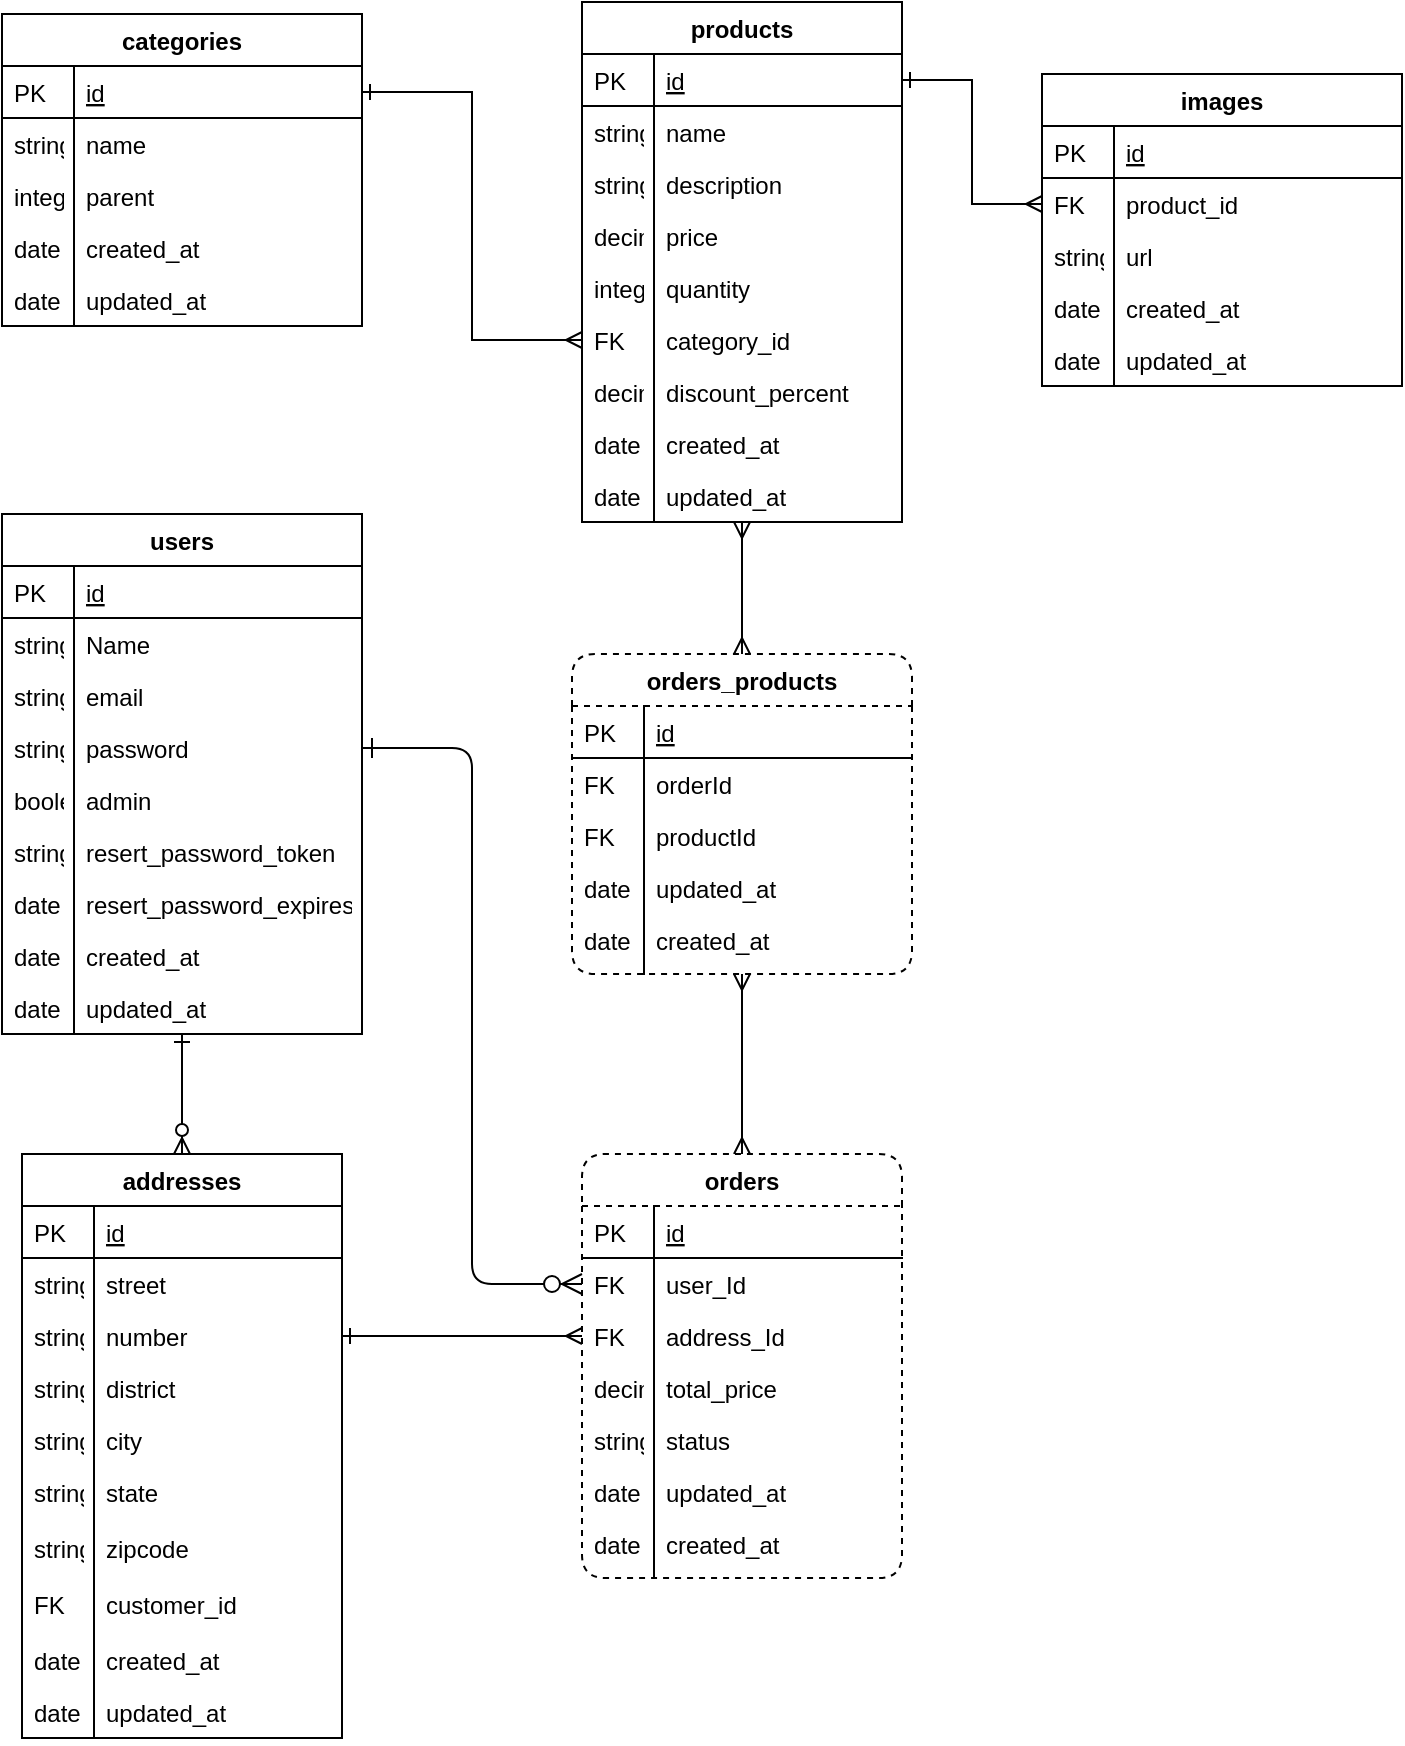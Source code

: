 <mxfile version="13.0.9" type="device"><diagram id="C5RBs43oDa-KdzZeNtuy" name="Page-1"><mxGraphModel dx="1350" dy="774" grid="1" gridSize="10" guides="1" tooltips="1" connect="1" arrows="1" fold="1" page="1" pageScale="1" pageWidth="827" pageHeight="1169" math="0" shadow="0"><root><mxCell id="WIyWlLk6GJQsqaUBKTNV-0"/><mxCell id="WIyWlLk6GJQsqaUBKTNV-1" parent="WIyWlLk6GJQsqaUBKTNV-0"/><mxCell id="TfKeMrG2QpZkxlR4IJaf-5" value="" style="edgeStyle=orthogonalEdgeStyle;rounded=0;orthogonalLoop=1;jettySize=auto;html=1;startArrow=ERone;startFill=0;endArrow=ERzeroToMany;endFill=1;" parent="WIyWlLk6GJQsqaUBKTNV-1" source="zkfFHV4jXpPFQw0GAbJ--51" target="TfKeMrG2QpZkxlR4IJaf-0" edge="1"><mxGeometry relative="1" as="geometry"/></mxCell><mxCell id="zkfFHV4jXpPFQw0GAbJ--63" value="" style="edgeStyle=orthogonalEdgeStyle;endArrow=ERzeroToMany;startArrow=ERone;shadow=0;strokeWidth=1;endSize=8;startSize=8;entryX=0;entryY=0.5;entryDx=0;entryDy=0;exitX=1;exitY=0.5;exitDx=0;exitDy=0;startFill=0;" parent="WIyWlLk6GJQsqaUBKTNV-1" source="TfKeMrG2QpZkxlR4IJaf-20" target="zkfFHV4jXpPFQw0GAbJ--59" edge="1"><mxGeometry width="100" height="100" relative="1" as="geometry"><mxPoint x="310" y="390" as="sourcePoint"/><mxPoint x="410" y="290" as="targetPoint"/></mxGeometry></mxCell><mxCell id="zkfFHV4jXpPFQw0GAbJ--51" value="users" style="swimlane;fontStyle=1;childLayout=stackLayout;horizontal=1;startSize=26;horizontalStack=0;resizeParent=1;resizeLast=0;collapsible=1;marginBottom=0;rounded=0;shadow=0;strokeWidth=1;" parent="WIyWlLk6GJQsqaUBKTNV-1" vertex="1"><mxGeometry x="60" y="310" width="180" height="260" as="geometry"><mxRectangle x="130" y="120" width="160" height="26" as="alternateBounds"/></mxGeometry></mxCell><mxCell id="zkfFHV4jXpPFQw0GAbJ--52" value="id" style="shape=partialRectangle;top=0;left=0;right=0;bottom=1;align=left;verticalAlign=top;fillColor=none;spacingLeft=40;spacingRight=4;overflow=hidden;rotatable=0;points=[[0,0.5],[1,0.5]];portConstraint=eastwest;dropTarget=0;rounded=0;shadow=0;strokeWidth=1;fontStyle=4" parent="zkfFHV4jXpPFQw0GAbJ--51" vertex="1"><mxGeometry y="26" width="180" height="26" as="geometry"/></mxCell><mxCell id="zkfFHV4jXpPFQw0GAbJ--53" value="PK" style="shape=partialRectangle;top=0;left=0;bottom=0;fillColor=none;align=left;verticalAlign=top;spacingLeft=4;spacingRight=4;overflow=hidden;rotatable=0;points=[];portConstraint=eastwest;part=1;" parent="zkfFHV4jXpPFQw0GAbJ--52" vertex="1" connectable="0"><mxGeometry width="36" height="26" as="geometry"/></mxCell><mxCell id="zkfFHV4jXpPFQw0GAbJ--54" value="Name" style="shape=partialRectangle;top=0;left=0;right=0;bottom=0;align=left;verticalAlign=top;fillColor=none;spacingLeft=40;spacingRight=4;overflow=hidden;rotatable=0;points=[[0,0.5],[1,0.5]];portConstraint=eastwest;dropTarget=0;rounded=0;shadow=0;strokeWidth=1;" parent="zkfFHV4jXpPFQw0GAbJ--51" vertex="1"><mxGeometry y="52" width="180" height="26" as="geometry"/></mxCell><mxCell id="zkfFHV4jXpPFQw0GAbJ--55" value="string" style="shape=partialRectangle;top=0;left=0;bottom=0;fillColor=none;align=left;verticalAlign=top;spacingLeft=4;spacingRight=4;overflow=hidden;rotatable=0;points=[];portConstraint=eastwest;part=1;" parent="zkfFHV4jXpPFQw0GAbJ--54" vertex="1" connectable="0"><mxGeometry width="36" height="26" as="geometry"/></mxCell><mxCell id="TfKeMrG2QpZkxlR4IJaf-18" value="email" style="shape=partialRectangle;top=0;left=0;right=0;bottom=0;align=left;verticalAlign=top;fillColor=none;spacingLeft=40;spacingRight=4;overflow=hidden;rotatable=0;points=[[0,0.5],[1,0.5]];portConstraint=eastwest;dropTarget=0;rounded=0;shadow=0;strokeWidth=1;" parent="zkfFHV4jXpPFQw0GAbJ--51" vertex="1"><mxGeometry y="78" width="180" height="26" as="geometry"/></mxCell><mxCell id="TfKeMrG2QpZkxlR4IJaf-19" value="string" style="shape=partialRectangle;top=0;left=0;bottom=0;fillColor=none;align=left;verticalAlign=top;spacingLeft=4;spacingRight=4;overflow=hidden;rotatable=0;points=[];portConstraint=eastwest;part=1;" parent="TfKeMrG2QpZkxlR4IJaf-18" vertex="1" connectable="0"><mxGeometry width="36" height="26" as="geometry"/></mxCell><mxCell id="TfKeMrG2QpZkxlR4IJaf-20" value="password" style="shape=partialRectangle;top=0;left=0;right=0;bottom=0;align=left;verticalAlign=top;fillColor=none;spacingLeft=40;spacingRight=4;overflow=hidden;rotatable=0;points=[[0,0.5],[1,0.5]];portConstraint=eastwest;dropTarget=0;rounded=0;shadow=0;strokeWidth=1;" parent="zkfFHV4jXpPFQw0GAbJ--51" vertex="1"><mxGeometry y="104" width="180" height="26" as="geometry"/></mxCell><mxCell id="TfKeMrG2QpZkxlR4IJaf-21" value="string" style="shape=partialRectangle;top=0;left=0;bottom=0;fillColor=none;align=left;verticalAlign=top;spacingLeft=4;spacingRight=4;overflow=hidden;rotatable=0;points=[];portConstraint=eastwest;part=1;" parent="TfKeMrG2QpZkxlR4IJaf-20" vertex="1" connectable="0"><mxGeometry width="36" height="26" as="geometry"/></mxCell><mxCell id="wisORQJm47s7Ja-QiWW5-0" value="admin" style="shape=partialRectangle;top=0;left=0;right=0;bottom=0;align=left;verticalAlign=top;fillColor=none;spacingLeft=40;spacingRight=4;overflow=hidden;rotatable=0;points=[[0,0.5],[1,0.5]];portConstraint=eastwest;dropTarget=0;rounded=0;shadow=0;strokeWidth=1;" parent="zkfFHV4jXpPFQw0GAbJ--51" vertex="1"><mxGeometry y="130" width="180" height="26" as="geometry"/></mxCell><mxCell id="wisORQJm47s7Ja-QiWW5-1" value="boolean" style="shape=partialRectangle;top=0;left=0;bottom=0;fillColor=none;align=left;verticalAlign=top;spacingLeft=4;spacingRight=4;overflow=hidden;rotatable=0;points=[];portConstraint=eastwest;part=1;" parent="wisORQJm47s7Ja-QiWW5-0" vertex="1" connectable="0"><mxGeometry width="36" height="26" as="geometry"/></mxCell><mxCell id="TfKeMrG2QpZkxlR4IJaf-112" value="resert_password_token" style="shape=partialRectangle;top=0;left=0;right=0;bottom=0;align=left;verticalAlign=top;fillColor=none;spacingLeft=40;spacingRight=4;overflow=hidden;rotatable=0;points=[[0,0.5],[1,0.5]];portConstraint=eastwest;dropTarget=0;rounded=0;shadow=0;strokeWidth=1;" parent="zkfFHV4jXpPFQw0GAbJ--51" vertex="1"><mxGeometry y="156" width="180" height="26" as="geometry"/></mxCell><mxCell id="TfKeMrG2QpZkxlR4IJaf-113" value="string" style="shape=partialRectangle;top=0;left=0;bottom=0;fillColor=none;align=left;verticalAlign=top;spacingLeft=4;spacingRight=4;overflow=hidden;rotatable=0;points=[];portConstraint=eastwest;part=1;" parent="TfKeMrG2QpZkxlR4IJaf-112" vertex="1" connectable="0"><mxGeometry width="36" height="26" as="geometry"/></mxCell><mxCell id="TfKeMrG2QpZkxlR4IJaf-117" value="resert_password_expires" style="shape=partialRectangle;top=0;left=0;right=0;bottom=0;align=left;verticalAlign=top;fillColor=none;spacingLeft=40;spacingRight=4;overflow=hidden;rotatable=0;points=[[0,0.5],[1,0.5]];portConstraint=eastwest;dropTarget=0;rounded=0;shadow=0;strokeWidth=1;" parent="zkfFHV4jXpPFQw0GAbJ--51" vertex="1"><mxGeometry y="182" width="180" height="26" as="geometry"/></mxCell><mxCell id="TfKeMrG2QpZkxlR4IJaf-118" value="date" style="shape=partialRectangle;top=0;left=0;bottom=0;fillColor=none;align=left;verticalAlign=top;spacingLeft=4;spacingRight=4;overflow=hidden;rotatable=0;points=[];portConstraint=eastwest;part=1;" parent="TfKeMrG2QpZkxlR4IJaf-117" vertex="1" connectable="0"><mxGeometry width="36" height="26" as="geometry"/></mxCell><mxCell id="TfKeMrG2QpZkxlR4IJaf-36" value="created_at" style="shape=partialRectangle;top=0;left=0;right=0;bottom=0;align=left;verticalAlign=top;fillColor=none;spacingLeft=40;spacingRight=4;overflow=hidden;rotatable=0;points=[[0,0.5],[1,0.5]];portConstraint=eastwest;dropTarget=0;rounded=0;shadow=0;strokeWidth=1;" parent="zkfFHV4jXpPFQw0GAbJ--51" vertex="1"><mxGeometry y="208" width="180" height="26" as="geometry"/></mxCell><mxCell id="TfKeMrG2QpZkxlR4IJaf-37" value="date" style="shape=partialRectangle;top=0;left=0;bottom=0;fillColor=none;align=left;verticalAlign=top;spacingLeft=4;spacingRight=4;overflow=hidden;rotatable=0;points=[];portConstraint=eastwest;part=1;" parent="TfKeMrG2QpZkxlR4IJaf-36" vertex="1" connectable="0"><mxGeometry width="36" height="26" as="geometry"/></mxCell><mxCell id="TfKeMrG2QpZkxlR4IJaf-38" value="updated_at" style="shape=partialRectangle;top=0;left=0;right=0;bottom=0;align=left;verticalAlign=top;fillColor=none;spacingLeft=40;spacingRight=4;overflow=hidden;rotatable=0;points=[[0,0.5],[1,0.5]];portConstraint=eastwest;dropTarget=0;rounded=0;shadow=0;strokeWidth=1;" parent="zkfFHV4jXpPFQw0GAbJ--51" vertex="1"><mxGeometry y="234" width="180" height="26" as="geometry"/></mxCell><mxCell id="TfKeMrG2QpZkxlR4IJaf-39" value="date" style="shape=partialRectangle;top=0;left=0;bottom=0;fillColor=none;align=left;verticalAlign=top;spacingLeft=4;spacingRight=4;overflow=hidden;rotatable=0;points=[];portConstraint=eastwest;part=1;" parent="TfKeMrG2QpZkxlR4IJaf-38" vertex="1" connectable="0"><mxGeometry width="36" height="26" as="geometry"/></mxCell><mxCell id="TfKeMrG2QpZkxlR4IJaf-134" style="edgeStyle=orthogonalEdgeStyle;rounded=0;orthogonalLoop=1;jettySize=auto;html=1;entryX=0.5;entryY=0;entryDx=0;entryDy=0;startArrow=ERmany;startFill=0;endArrow=ERmany;endFill=0;" parent="WIyWlLk6GJQsqaUBKTNV-1" source="TfKeMrG2QpZkxlR4IJaf-26" target="TfKeMrG2QpZkxlR4IJaf-121" edge="1"><mxGeometry relative="1" as="geometry"/></mxCell><mxCell id="TfKeMrG2QpZkxlR4IJaf-132" style="edgeStyle=orthogonalEdgeStyle;rounded=0;orthogonalLoop=1;jettySize=auto;html=1;entryX=0.5;entryY=0;entryDx=0;entryDy=0;startArrow=ERmany;startFill=0;endArrow=ERmany;endFill=0;" parent="WIyWlLk6GJQsqaUBKTNV-1" source="TfKeMrG2QpZkxlR4IJaf-121" target="zkfFHV4jXpPFQw0GAbJ--56" edge="1"><mxGeometry relative="1" as="geometry"/></mxCell><mxCell id="TfKeMrG2QpZkxlR4IJaf-0" value="addresses" style="swimlane;fontStyle=1;childLayout=stackLayout;horizontal=1;startSize=26;horizontalStack=0;resizeParent=1;resizeLast=0;collapsible=1;marginBottom=0;rounded=0;shadow=0;strokeWidth=1;" parent="WIyWlLk6GJQsqaUBKTNV-1" vertex="1"><mxGeometry x="70" y="630" width="160" height="292" as="geometry"><mxRectangle x="20" y="80" width="160" height="26" as="alternateBounds"/></mxGeometry></mxCell><mxCell id="TfKeMrG2QpZkxlR4IJaf-1" value="id" style="shape=partialRectangle;top=0;left=0;right=0;bottom=1;align=left;verticalAlign=top;fillColor=none;spacingLeft=40;spacingRight=4;overflow=hidden;rotatable=0;points=[[0,0.5],[1,0.5]];portConstraint=eastwest;dropTarget=0;rounded=0;shadow=0;strokeWidth=1;fontStyle=4" parent="TfKeMrG2QpZkxlR4IJaf-0" vertex="1"><mxGeometry y="26" width="160" height="26" as="geometry"/></mxCell><mxCell id="TfKeMrG2QpZkxlR4IJaf-2" value="PK" style="shape=partialRectangle;top=0;left=0;bottom=0;fillColor=none;align=left;verticalAlign=top;spacingLeft=4;spacingRight=4;overflow=hidden;rotatable=0;points=[];portConstraint=eastwest;part=1;" parent="TfKeMrG2QpZkxlR4IJaf-1" vertex="1" connectable="0"><mxGeometry width="36" height="26" as="geometry"/></mxCell><mxCell id="TfKeMrG2QpZkxlR4IJaf-3" value="street" style="shape=partialRectangle;top=0;left=0;right=0;bottom=0;align=left;verticalAlign=top;fillColor=none;spacingLeft=40;spacingRight=4;overflow=hidden;rotatable=0;points=[[0,0.5],[1,0.5]];portConstraint=eastwest;dropTarget=0;rounded=0;shadow=0;strokeWidth=1;" parent="TfKeMrG2QpZkxlR4IJaf-0" vertex="1"><mxGeometry y="52" width="160" height="26" as="geometry"/></mxCell><mxCell id="TfKeMrG2QpZkxlR4IJaf-4" value="string" style="shape=partialRectangle;top=0;left=0;bottom=0;fillColor=none;align=left;verticalAlign=top;spacingLeft=4;spacingRight=4;overflow=hidden;rotatable=0;points=[];portConstraint=eastwest;part=1;" parent="TfKeMrG2QpZkxlR4IJaf-3" vertex="1" connectable="0"><mxGeometry width="36" height="26" as="geometry"/></mxCell><mxCell id="TfKeMrG2QpZkxlR4IJaf-14" value="number" style="shape=partialRectangle;top=0;left=0;right=0;bottom=0;align=left;verticalAlign=top;fillColor=none;spacingLeft=40;spacingRight=4;overflow=hidden;rotatable=0;points=[[0,0.5],[1,0.5]];portConstraint=eastwest;dropTarget=0;rounded=0;shadow=0;strokeWidth=2;strokeColor=#000000;" parent="TfKeMrG2QpZkxlR4IJaf-0" vertex="1"><mxGeometry y="78" width="160" height="26" as="geometry"/></mxCell><mxCell id="TfKeMrG2QpZkxlR4IJaf-15" value="string" style="shape=partialRectangle;top=0;left=0;bottom=0;fillColor=none;align=left;verticalAlign=top;spacingLeft=4;spacingRight=4;overflow=hidden;rotatable=0;points=[];portConstraint=eastwest;part=1;" parent="TfKeMrG2QpZkxlR4IJaf-14" vertex="1" connectable="0"><mxGeometry width="36" height="26" as="geometry"/></mxCell><mxCell id="TfKeMrG2QpZkxlR4IJaf-6" value="district&#10;" style="shape=partialRectangle;top=0;left=0;right=0;bottom=0;align=left;verticalAlign=top;fillColor=none;spacingLeft=40;spacingRight=4;overflow=hidden;rotatable=0;points=[[0,0.5],[1,0.5]];portConstraint=eastwest;dropTarget=0;rounded=0;shadow=0;strokeWidth=2;strokeColor=#000000;" parent="TfKeMrG2QpZkxlR4IJaf-0" vertex="1"><mxGeometry y="104" width="160" height="26" as="geometry"/></mxCell><mxCell id="TfKeMrG2QpZkxlR4IJaf-7" value="string" style="shape=partialRectangle;top=0;left=0;bottom=0;fillColor=none;align=left;verticalAlign=top;spacingLeft=4;spacingRight=4;overflow=hidden;rotatable=0;points=[];portConstraint=eastwest;part=1;" parent="TfKeMrG2QpZkxlR4IJaf-6" vertex="1" connectable="0"><mxGeometry width="36" height="26" as="geometry"/></mxCell><mxCell id="TfKeMrG2QpZkxlR4IJaf-8" value="city" style="shape=partialRectangle;top=0;left=0;right=0;bottom=0;align=left;verticalAlign=top;fillColor=none;spacingLeft=40;spacingRight=4;overflow=hidden;rotatable=0;points=[[0,0.5],[1,0.5]];portConstraint=eastwest;dropTarget=0;rounded=0;shadow=0;strokeWidth=2;strokeColor=#000000;" parent="TfKeMrG2QpZkxlR4IJaf-0" vertex="1"><mxGeometry y="130" width="160" height="26" as="geometry"/></mxCell><mxCell id="TfKeMrG2QpZkxlR4IJaf-9" value="string" style="shape=partialRectangle;top=0;left=0;bottom=0;fillColor=none;align=left;verticalAlign=top;spacingLeft=4;spacingRight=4;overflow=hidden;rotatable=0;points=[];portConstraint=eastwest;part=1;" parent="TfKeMrG2QpZkxlR4IJaf-8" vertex="1" connectable="0"><mxGeometry width="36" height="26" as="geometry"/></mxCell><mxCell id="TfKeMrG2QpZkxlR4IJaf-12" value="state" style="shape=partialRectangle;top=0;left=0;right=0;bottom=0;align=left;verticalAlign=top;fillColor=none;spacingLeft=40;spacingRight=4;overflow=hidden;rotatable=0;points=[[0,0.5],[1,0.5]];portConstraint=eastwest;dropTarget=0;rounded=0;shadow=0;strokeWidth=2;strokeColor=#000000;" parent="TfKeMrG2QpZkxlR4IJaf-0" vertex="1"><mxGeometry y="156" width="160" height="28" as="geometry"/></mxCell><mxCell id="TfKeMrG2QpZkxlR4IJaf-13" value="string" style="shape=partialRectangle;top=0;left=0;bottom=0;fillColor=none;align=left;verticalAlign=top;spacingLeft=4;spacingRight=4;overflow=hidden;rotatable=0;points=[];portConstraint=eastwest;part=1;" parent="TfKeMrG2QpZkxlR4IJaf-12" vertex="1" connectable="0"><mxGeometry width="36" height="28" as="geometry"/></mxCell><mxCell id="TfKeMrG2QpZkxlR4IJaf-16" value="zipcode" style="shape=partialRectangle;top=0;left=0;right=0;bottom=0;align=left;verticalAlign=top;fillColor=none;spacingLeft=40;spacingRight=4;overflow=hidden;rotatable=0;points=[[0,0.5],[1,0.5]];portConstraint=eastwest;dropTarget=0;rounded=0;shadow=0;strokeWidth=2;strokeColor=#000000;" parent="TfKeMrG2QpZkxlR4IJaf-0" vertex="1"><mxGeometry y="184" width="160" height="28" as="geometry"/></mxCell><mxCell id="TfKeMrG2QpZkxlR4IJaf-17" value="string" style="shape=partialRectangle;top=0;left=0;bottom=0;fillColor=none;align=left;verticalAlign=top;spacingLeft=4;spacingRight=4;overflow=hidden;rotatable=0;points=[];portConstraint=eastwest;part=1;" parent="TfKeMrG2QpZkxlR4IJaf-16" vertex="1" connectable="0"><mxGeometry width="36" height="28" as="geometry"/></mxCell><mxCell id="TfKeMrG2QpZkxlR4IJaf-34" value="customer_id" style="shape=partialRectangle;top=0;left=0;right=0;bottom=0;align=left;verticalAlign=top;fillColor=none;spacingLeft=40;spacingRight=4;overflow=hidden;rotatable=0;points=[[0,0.5],[1,0.5]];portConstraint=eastwest;dropTarget=0;rounded=0;shadow=0;strokeWidth=2;strokeColor=#000000;" parent="TfKeMrG2QpZkxlR4IJaf-0" vertex="1"><mxGeometry y="212" width="160" height="28" as="geometry"/></mxCell><mxCell id="TfKeMrG2QpZkxlR4IJaf-35" value="FK" style="shape=partialRectangle;top=0;left=0;bottom=0;fillColor=none;align=left;verticalAlign=top;spacingLeft=4;spacingRight=4;overflow=hidden;rotatable=0;points=[];portConstraint=eastwest;part=1;" parent="TfKeMrG2QpZkxlR4IJaf-34" vertex="1" connectable="0"><mxGeometry width="36" height="28" as="geometry"/></mxCell><mxCell id="TfKeMrG2QpZkxlR4IJaf-40" value="created_at" style="shape=partialRectangle;top=0;left=0;right=0;bottom=0;align=left;verticalAlign=top;fillColor=none;spacingLeft=40;spacingRight=4;overflow=hidden;rotatable=0;points=[[0,0.5],[1,0.5]];portConstraint=eastwest;dropTarget=0;rounded=0;shadow=0;strokeWidth=1;" parent="TfKeMrG2QpZkxlR4IJaf-0" vertex="1"><mxGeometry y="240" width="160" height="26" as="geometry"/></mxCell><mxCell id="TfKeMrG2QpZkxlR4IJaf-41" value="date" style="shape=partialRectangle;top=0;left=0;bottom=0;fillColor=none;align=left;verticalAlign=top;spacingLeft=4;spacingRight=4;overflow=hidden;rotatable=0;points=[];portConstraint=eastwest;part=1;" parent="TfKeMrG2QpZkxlR4IJaf-40" vertex="1" connectable="0"><mxGeometry width="36" height="26" as="geometry"/></mxCell><mxCell id="TfKeMrG2QpZkxlR4IJaf-42" value="updated_at" style="shape=partialRectangle;top=0;left=0;right=0;bottom=0;align=left;verticalAlign=top;fillColor=none;spacingLeft=40;spacingRight=4;overflow=hidden;rotatable=0;points=[[0,0.5],[1,0.5]];portConstraint=eastwest;dropTarget=0;rounded=0;shadow=0;strokeWidth=1;" parent="TfKeMrG2QpZkxlR4IJaf-0" vertex="1"><mxGeometry y="266" width="160" height="26" as="geometry"/></mxCell><mxCell id="TfKeMrG2QpZkxlR4IJaf-43" value="date" style="shape=partialRectangle;top=0;left=0;bottom=0;fillColor=none;align=left;verticalAlign=top;spacingLeft=4;spacingRight=4;overflow=hidden;rotatable=0;points=[];portConstraint=eastwest;part=1;" parent="TfKeMrG2QpZkxlR4IJaf-42" vertex="1" connectable="0"><mxGeometry width="36" height="26" as="geometry"/></mxCell><mxCell id="TfKeMrG2QpZkxlR4IJaf-121" value="orders_products" style="swimlane;fontStyle=1;childLayout=stackLayout;horizontal=1;startSize=26;horizontalStack=0;resizeParent=1;resizeLast=0;collapsible=1;marginBottom=0;rounded=1;shadow=0;strokeWidth=1;swimlaneFillColor=none;gradientColor=none;swimlaneLine=1;strokeColor=#000000;dashed=1;" parent="WIyWlLk6GJQsqaUBKTNV-1" vertex="1"><mxGeometry x="345" y="380" width="170" height="160" as="geometry"><mxRectangle x="260" y="80" width="160" height="26" as="alternateBounds"/></mxGeometry></mxCell><mxCell id="TfKeMrG2QpZkxlR4IJaf-122" value="id" style="shape=partialRectangle;top=0;left=0;right=0;bottom=1;align=left;verticalAlign=top;fillColor=none;spacingLeft=40;spacingRight=4;overflow=hidden;rotatable=0;points=[[0,0.5],[1,0.5]];portConstraint=eastwest;dropTarget=0;rounded=0;shadow=0;strokeWidth=1;fontStyle=4" parent="TfKeMrG2QpZkxlR4IJaf-121" vertex="1"><mxGeometry y="26" width="170" height="26" as="geometry"/></mxCell><mxCell id="TfKeMrG2QpZkxlR4IJaf-123" value="PK" style="shape=partialRectangle;top=0;left=0;bottom=0;fillColor=none;align=left;verticalAlign=top;spacingLeft=4;spacingRight=4;overflow=hidden;rotatable=0;points=[];portConstraint=eastwest;part=1;" parent="TfKeMrG2QpZkxlR4IJaf-122" vertex="1" connectable="0"><mxGeometry width="36" height="26" as="geometry"/></mxCell><mxCell id="TfKeMrG2QpZkxlR4IJaf-124" value="orderId" style="shape=partialRectangle;top=0;left=0;right=0;bottom=0;align=left;verticalAlign=top;fillColor=none;spacingLeft=40;spacingRight=4;overflow=hidden;rotatable=0;points=[[0,0.5],[1,0.5]];portConstraint=eastwest;dropTarget=0;rounded=0;shadow=0;strokeWidth=1;" parent="TfKeMrG2QpZkxlR4IJaf-121" vertex="1"><mxGeometry y="52" width="170" height="26" as="geometry"/></mxCell><mxCell id="TfKeMrG2QpZkxlR4IJaf-125" value="FK" style="shape=partialRectangle;top=0;left=0;bottom=0;fillColor=none;align=left;verticalAlign=top;spacingLeft=4;spacingRight=4;overflow=hidden;rotatable=0;points=[];portConstraint=eastwest;part=1;" parent="TfKeMrG2QpZkxlR4IJaf-124" vertex="1" connectable="0"><mxGeometry width="36" height="26" as="geometry"/></mxCell><mxCell id="TfKeMrG2QpZkxlR4IJaf-126" value="productId" style="shape=partialRectangle;top=0;left=0;right=0;bottom=0;align=left;verticalAlign=top;fillColor=none;spacingLeft=40;spacingRight=4;overflow=hidden;rotatable=0;points=[[0,0.5],[1,0.5]];portConstraint=eastwest;dropTarget=0;rounded=0;shadow=0;strokeWidth=1;" parent="TfKeMrG2QpZkxlR4IJaf-121" vertex="1"><mxGeometry y="78" width="170" height="26" as="geometry"/></mxCell><mxCell id="TfKeMrG2QpZkxlR4IJaf-127" value="FK" style="shape=partialRectangle;top=0;left=0;bottom=0;fillColor=none;align=left;verticalAlign=top;spacingLeft=4;spacingRight=4;overflow=hidden;rotatable=0;points=[];portConstraint=eastwest;part=1;" parent="TfKeMrG2QpZkxlR4IJaf-126" vertex="1" connectable="0"><mxGeometry width="36" height="26" as="geometry"/></mxCell><mxCell id="TfKeMrG2QpZkxlR4IJaf-128" value="updated_at" style="shape=partialRectangle;top=0;left=0;right=0;bottom=0;align=left;verticalAlign=top;fillColor=none;spacingLeft=40;spacingRight=4;overflow=hidden;rotatable=0;points=[[0,0.5],[1,0.5]];portConstraint=eastwest;dropTarget=0;rounded=0;shadow=0;strokeWidth=1;" parent="TfKeMrG2QpZkxlR4IJaf-121" vertex="1"><mxGeometry y="104" width="170" height="26" as="geometry"/></mxCell><mxCell id="TfKeMrG2QpZkxlR4IJaf-129" value="date" style="shape=partialRectangle;top=0;left=0;bottom=0;fillColor=none;align=left;verticalAlign=top;spacingLeft=4;spacingRight=4;overflow=hidden;rotatable=0;points=[];portConstraint=eastwest;part=1;" parent="TfKeMrG2QpZkxlR4IJaf-128" vertex="1" connectable="0"><mxGeometry width="36" height="26" as="geometry"/></mxCell><mxCell id="TfKeMrG2QpZkxlR4IJaf-130" value="created_at" style="shape=partialRectangle;top=0;left=0;right=0;bottom=0;align=left;verticalAlign=top;fillColor=none;spacingLeft=40;spacingRight=4;overflow=hidden;rotatable=0;points=[[0,0.5],[1,0.5]];portConstraint=eastwest;dropTarget=0;rounded=0;shadow=0;strokeWidth=1;" parent="TfKeMrG2QpZkxlR4IJaf-121" vertex="1"><mxGeometry y="130" width="170" height="30" as="geometry"/></mxCell><mxCell id="TfKeMrG2QpZkxlR4IJaf-131" value="date" style="shape=partialRectangle;top=0;left=0;bottom=0;fillColor=none;align=left;verticalAlign=top;spacingLeft=4;spacingRight=4;overflow=hidden;rotatable=0;points=[];portConstraint=eastwest;part=1;" parent="TfKeMrG2QpZkxlR4IJaf-130" vertex="1" connectable="0"><mxGeometry width="36" height="30" as="geometry"/></mxCell><mxCell id="TfKeMrG2QpZkxlR4IJaf-26" value="products" style="swimlane;fontStyle=1;childLayout=stackLayout;horizontal=1;startSize=26;horizontalStack=0;resizeParent=1;resizeLast=0;collapsible=1;marginBottom=0;rounded=0;shadow=0;strokeWidth=1;glass=0;swimlaneLine=1;comic=0;gradientColor=none;swimlaneFillColor=none;" parent="WIyWlLk6GJQsqaUBKTNV-1" vertex="1"><mxGeometry x="350" y="54" width="160" height="260" as="geometry"><mxRectangle x="260" y="80" width="160" height="26" as="alternateBounds"/></mxGeometry></mxCell><mxCell id="TfKeMrG2QpZkxlR4IJaf-27" value="id" style="shape=partialRectangle;top=0;left=0;right=0;bottom=1;align=left;verticalAlign=top;fillColor=none;spacingLeft=40;spacingRight=4;overflow=hidden;rotatable=0;points=[[0,0.5],[1,0.5]];portConstraint=eastwest;dropTarget=0;rounded=0;shadow=0;strokeWidth=1;fontStyle=4" parent="TfKeMrG2QpZkxlR4IJaf-26" vertex="1"><mxGeometry y="26" width="160" height="26" as="geometry"/></mxCell><mxCell id="TfKeMrG2QpZkxlR4IJaf-28" value="PK" style="shape=partialRectangle;top=0;left=0;bottom=0;fillColor=none;align=left;verticalAlign=top;spacingLeft=4;spacingRight=4;overflow=hidden;rotatable=0;points=[];portConstraint=eastwest;part=1;" parent="TfKeMrG2QpZkxlR4IJaf-27" vertex="1" connectable="0"><mxGeometry width="36" height="26" as="geometry"/></mxCell><mxCell id="TfKeMrG2QpZkxlR4IJaf-102" value="name" style="shape=partialRectangle;top=0;left=0;right=0;bottom=0;align=left;verticalAlign=top;fillColor=none;spacingLeft=40;spacingRight=4;overflow=hidden;rotatable=0;points=[[0,0.5],[1,0.5]];portConstraint=eastwest;dropTarget=0;rounded=0;shadow=0;strokeWidth=1;" parent="TfKeMrG2QpZkxlR4IJaf-26" vertex="1"><mxGeometry y="52" width="160" height="26" as="geometry"/></mxCell><mxCell id="TfKeMrG2QpZkxlR4IJaf-103" value="string" style="shape=partialRectangle;top=0;left=0;bottom=0;fillColor=none;align=left;verticalAlign=top;spacingLeft=4;spacingRight=4;overflow=hidden;rotatable=0;points=[];portConstraint=eastwest;part=1;" parent="TfKeMrG2QpZkxlR4IJaf-102" vertex="1" connectable="0"><mxGeometry width="36" height="26" as="geometry"/></mxCell><mxCell id="TfKeMrG2QpZkxlR4IJaf-104" value="description" style="shape=partialRectangle;top=0;left=0;right=0;bottom=0;align=left;verticalAlign=top;fillColor=none;spacingLeft=40;spacingRight=4;overflow=hidden;rotatable=0;points=[[0,0.5],[1,0.5]];portConstraint=eastwest;dropTarget=0;rounded=0;shadow=0;strokeWidth=1;" parent="TfKeMrG2QpZkxlR4IJaf-26" vertex="1"><mxGeometry y="78" width="160" height="26" as="geometry"/></mxCell><mxCell id="TfKeMrG2QpZkxlR4IJaf-105" value="string" style="shape=partialRectangle;top=0;left=0;bottom=0;fillColor=none;align=left;verticalAlign=top;spacingLeft=4;spacingRight=4;overflow=hidden;rotatable=0;points=[];portConstraint=eastwest;part=1;" parent="TfKeMrG2QpZkxlR4IJaf-104" vertex="1" connectable="0"><mxGeometry width="36" height="26" as="geometry"/></mxCell><mxCell id="TfKeMrG2QpZkxlR4IJaf-135" value="price" style="shape=partialRectangle;top=0;left=0;right=0;bottom=0;align=left;verticalAlign=top;fillColor=none;spacingLeft=40;spacingRight=4;overflow=hidden;rotatable=0;points=[[0,0.5],[1,0.5]];portConstraint=eastwest;dropTarget=0;rounded=0;shadow=0;strokeWidth=1;" parent="TfKeMrG2QpZkxlR4IJaf-26" vertex="1"><mxGeometry y="104" width="160" height="26" as="geometry"/></mxCell><mxCell id="TfKeMrG2QpZkxlR4IJaf-136" value="decimal" style="shape=partialRectangle;top=0;left=0;bottom=0;fillColor=none;align=left;verticalAlign=top;spacingLeft=4;spacingRight=4;overflow=hidden;rotatable=0;points=[];portConstraint=eastwest;part=1;" parent="TfKeMrG2QpZkxlR4IJaf-135" vertex="1" connectable="0"><mxGeometry width="36" height="26" as="geometry"/></mxCell><mxCell id="TfKeMrG2QpZkxlR4IJaf-108" value="quantity" style="shape=partialRectangle;top=0;left=0;right=0;bottom=0;align=left;verticalAlign=top;fillColor=none;spacingLeft=40;spacingRight=4;overflow=hidden;rotatable=0;points=[[0,0.5],[1,0.5]];portConstraint=eastwest;dropTarget=0;rounded=0;shadow=0;strokeWidth=1;" parent="TfKeMrG2QpZkxlR4IJaf-26" vertex="1"><mxGeometry y="130" width="160" height="26" as="geometry"/></mxCell><mxCell id="TfKeMrG2QpZkxlR4IJaf-109" value="integer" style="shape=partialRectangle;top=0;left=0;bottom=0;fillColor=none;align=left;verticalAlign=top;spacingLeft=4;spacingRight=4;overflow=hidden;rotatable=0;points=[];portConstraint=eastwest;part=1;" parent="TfKeMrG2QpZkxlR4IJaf-108" vertex="1" connectable="0"><mxGeometry width="36" height="26" as="geometry"/></mxCell><mxCell id="TfKeMrG2QpZkxlR4IJaf-106" value="category_id" style="shape=partialRectangle;top=0;left=0;right=0;bottom=0;align=left;verticalAlign=top;fillColor=none;spacingLeft=40;spacingRight=4;overflow=hidden;rotatable=0;points=[[0,0.5],[1,0.5]];portConstraint=eastwest;dropTarget=0;rounded=0;shadow=0;strokeWidth=1;" parent="TfKeMrG2QpZkxlR4IJaf-26" vertex="1"><mxGeometry y="156" width="160" height="26" as="geometry"/></mxCell><mxCell id="TfKeMrG2QpZkxlR4IJaf-107" value="FK" style="shape=partialRectangle;top=0;left=0;bottom=0;fillColor=none;align=left;verticalAlign=top;spacingLeft=4;spacingRight=4;overflow=hidden;rotatable=0;points=[];portConstraint=eastwest;part=1;" parent="TfKeMrG2QpZkxlR4IJaf-106" vertex="1" connectable="0"><mxGeometry width="36" height="26" as="geometry"/></mxCell><mxCell id="TfKeMrG2QpZkxlR4IJaf-110" value="discount_percent" style="shape=partialRectangle;top=0;left=0;right=0;bottom=0;align=left;verticalAlign=top;fillColor=none;spacingLeft=40;spacingRight=4;overflow=hidden;rotatable=0;points=[[0,0.5],[1,0.5]];portConstraint=eastwest;dropTarget=0;rounded=0;shadow=0;strokeWidth=1;" parent="TfKeMrG2QpZkxlR4IJaf-26" vertex="1"><mxGeometry y="182" width="160" height="26" as="geometry"/></mxCell><mxCell id="TfKeMrG2QpZkxlR4IJaf-111" value="decimal" style="shape=partialRectangle;top=0;left=0;bottom=0;fillColor=none;align=left;verticalAlign=top;spacingLeft=4;spacingRight=4;overflow=hidden;rotatable=0;points=[];portConstraint=eastwest;part=1;" parent="TfKeMrG2QpZkxlR4IJaf-110" vertex="1" connectable="0"><mxGeometry width="36" height="26" as="geometry"/></mxCell><mxCell id="TfKeMrG2QpZkxlR4IJaf-100" value="created_at" style="shape=partialRectangle;top=0;left=0;right=0;bottom=0;align=left;verticalAlign=top;fillColor=none;spacingLeft=40;spacingRight=4;overflow=hidden;rotatable=0;points=[[0,0.5],[1,0.5]];portConstraint=eastwest;dropTarget=0;rounded=0;shadow=0;strokeWidth=1;" parent="TfKeMrG2QpZkxlR4IJaf-26" vertex="1"><mxGeometry y="208" width="160" height="26" as="geometry"/></mxCell><mxCell id="TfKeMrG2QpZkxlR4IJaf-101" value="date" style="shape=partialRectangle;top=0;left=0;bottom=0;fillColor=none;align=left;verticalAlign=top;spacingLeft=4;spacingRight=4;overflow=hidden;rotatable=0;points=[];portConstraint=eastwest;part=1;" parent="TfKeMrG2QpZkxlR4IJaf-100" vertex="1" connectable="0"><mxGeometry width="36" height="26" as="geometry"/></mxCell><mxCell id="TfKeMrG2QpZkxlR4IJaf-98" value="updated_at" style="shape=partialRectangle;top=0;left=0;right=0;bottom=0;align=left;verticalAlign=top;fillColor=none;spacingLeft=40;spacingRight=4;overflow=hidden;rotatable=0;points=[[0,0.5],[1,0.5]];portConstraint=eastwest;dropTarget=0;rounded=0;shadow=0;strokeWidth=1;" parent="TfKeMrG2QpZkxlR4IJaf-26" vertex="1"><mxGeometry y="234" width="160" height="26" as="geometry"/></mxCell><mxCell id="TfKeMrG2QpZkxlR4IJaf-99" value="date" style="shape=partialRectangle;top=0;left=0;bottom=0;fillColor=none;align=left;verticalAlign=top;spacingLeft=4;spacingRight=4;overflow=hidden;rotatable=0;points=[];portConstraint=eastwest;part=1;" parent="TfKeMrG2QpZkxlR4IJaf-98" vertex="1" connectable="0"><mxGeometry width="36" height="26" as="geometry"/></mxCell><mxCell id="6NQh6AL4TcnxBAuHjR8--5" style="edgeStyle=orthogonalEdgeStyle;rounded=0;orthogonalLoop=1;jettySize=auto;html=1;entryX=0;entryY=0.5;entryDx=0;entryDy=0;startArrow=ERone;startFill=0;endArrow=ERmany;endFill=0;exitX=1;exitY=0.5;exitDx=0;exitDy=0;" parent="WIyWlLk6GJQsqaUBKTNV-1" source="TfKeMrG2QpZkxlR4IJaf-14" target="6NQh6AL4TcnxBAuHjR8--2" edge="1"><mxGeometry relative="1" as="geometry"/></mxCell><mxCell id="zkfFHV4jXpPFQw0GAbJ--56" value="orders" style="swimlane;fontStyle=1;childLayout=stackLayout;horizontal=1;startSize=26;horizontalStack=0;resizeParent=1;resizeLast=0;collapsible=1;marginBottom=0;rounded=1;shadow=0;strokeWidth=1;swimlaneFillColor=none;gradientColor=none;swimlaneLine=1;strokeColor=#000000;dashed=1;" parent="WIyWlLk6GJQsqaUBKTNV-1" vertex="1"><mxGeometry x="350" y="630" width="160" height="212" as="geometry"><mxRectangle x="260" y="80" width="160" height="26" as="alternateBounds"/></mxGeometry></mxCell><mxCell id="zkfFHV4jXpPFQw0GAbJ--57" value="id" style="shape=partialRectangle;top=0;left=0;right=0;bottom=1;align=left;verticalAlign=top;fillColor=none;spacingLeft=40;spacingRight=4;overflow=hidden;rotatable=0;points=[[0,0.5],[1,0.5]];portConstraint=eastwest;dropTarget=0;rounded=0;shadow=0;strokeWidth=1;fontStyle=4" parent="zkfFHV4jXpPFQw0GAbJ--56" vertex="1"><mxGeometry y="26" width="160" height="26" as="geometry"/></mxCell><mxCell id="zkfFHV4jXpPFQw0GAbJ--58" value="PK" style="shape=partialRectangle;top=0;left=0;bottom=0;fillColor=none;align=left;verticalAlign=top;spacingLeft=4;spacingRight=4;overflow=hidden;rotatable=0;points=[];portConstraint=eastwest;part=1;" parent="zkfFHV4jXpPFQw0GAbJ--57" vertex="1" connectable="0"><mxGeometry width="36" height="26" as="geometry"/></mxCell><mxCell id="zkfFHV4jXpPFQw0GAbJ--59" value="user_Id" style="shape=partialRectangle;top=0;left=0;right=0;bottom=0;align=left;verticalAlign=top;fillColor=none;spacingLeft=40;spacingRight=4;overflow=hidden;rotatable=0;points=[[0,0.5],[1,0.5]];portConstraint=eastwest;dropTarget=0;rounded=0;shadow=0;strokeWidth=1;" parent="zkfFHV4jXpPFQw0GAbJ--56" vertex="1"><mxGeometry y="52" width="160" height="26" as="geometry"/></mxCell><mxCell id="zkfFHV4jXpPFQw0GAbJ--60" value="FK" style="shape=partialRectangle;top=0;left=0;bottom=0;fillColor=none;align=left;verticalAlign=top;spacingLeft=4;spacingRight=4;overflow=hidden;rotatable=0;points=[];portConstraint=eastwest;part=1;" parent="zkfFHV4jXpPFQw0GAbJ--59" vertex="1" connectable="0"><mxGeometry width="36" height="26" as="geometry"/></mxCell><mxCell id="6NQh6AL4TcnxBAuHjR8--2" value="address_Id" style="shape=partialRectangle;top=0;left=0;right=0;bottom=0;align=left;verticalAlign=top;fillColor=none;spacingLeft=40;spacingRight=4;overflow=hidden;rotatable=0;points=[[0,0.5],[1,0.5]];portConstraint=eastwest;dropTarget=0;rounded=0;shadow=0;strokeWidth=1;" parent="zkfFHV4jXpPFQw0GAbJ--56" vertex="1"><mxGeometry y="78" width="160" height="26" as="geometry"/></mxCell><mxCell id="6NQh6AL4TcnxBAuHjR8--3" value="FK" style="shape=partialRectangle;top=0;left=0;bottom=0;fillColor=none;align=left;verticalAlign=top;spacingLeft=4;spacingRight=4;overflow=hidden;rotatable=0;points=[];portConstraint=eastwest;part=1;" parent="6NQh6AL4TcnxBAuHjR8--2" vertex="1" connectable="0"><mxGeometry width="36" height="26" as="geometry"/></mxCell><mxCell id="TfKeMrG2QpZkxlR4IJaf-140" value="total_price" style="shape=partialRectangle;top=0;left=0;right=0;bottom=0;align=left;verticalAlign=top;fillColor=none;spacingLeft=40;spacingRight=4;overflow=hidden;rotatable=0;points=[[0,0.5],[1,0.5]];portConstraint=eastwest;dropTarget=0;rounded=0;shadow=0;strokeWidth=1;" parent="zkfFHV4jXpPFQw0GAbJ--56" vertex="1"><mxGeometry y="104" width="160" height="26" as="geometry"/></mxCell><mxCell id="TfKeMrG2QpZkxlR4IJaf-141" value="decimal" style="shape=partialRectangle;top=0;left=0;bottom=0;fillColor=none;align=left;verticalAlign=top;spacingLeft=4;spacingRight=4;overflow=hidden;rotatable=0;points=[];portConstraint=eastwest;part=1;" parent="TfKeMrG2QpZkxlR4IJaf-140" vertex="1" connectable="0"><mxGeometry width="36" height="26" as="geometry"/></mxCell><mxCell id="TfKeMrG2QpZkxlR4IJaf-119" value="status" style="shape=partialRectangle;top=0;left=0;right=0;bottom=0;align=left;verticalAlign=top;fillColor=none;spacingLeft=40;spacingRight=4;overflow=hidden;rotatable=0;points=[[0,0.5],[1,0.5]];portConstraint=eastwest;dropTarget=0;rounded=0;shadow=0;strokeWidth=1;" parent="zkfFHV4jXpPFQw0GAbJ--56" vertex="1"><mxGeometry y="130" width="160" height="26" as="geometry"/></mxCell><mxCell id="TfKeMrG2QpZkxlR4IJaf-120" value="string" style="shape=partialRectangle;top=0;left=0;bottom=0;fillColor=none;align=left;verticalAlign=top;spacingLeft=4;spacingRight=4;overflow=hidden;rotatable=0;points=[];portConstraint=eastwest;part=1;" parent="TfKeMrG2QpZkxlR4IJaf-119" vertex="1" connectable="0"><mxGeometry width="36" height="26" as="geometry"/></mxCell><mxCell id="TfKeMrG2QpZkxlR4IJaf-46" value="updated_at" style="shape=partialRectangle;top=0;left=0;right=0;bottom=0;align=left;verticalAlign=top;fillColor=none;spacingLeft=40;spacingRight=4;overflow=hidden;rotatable=0;points=[[0,0.5],[1,0.5]];portConstraint=eastwest;dropTarget=0;rounded=0;shadow=0;strokeWidth=1;" parent="zkfFHV4jXpPFQw0GAbJ--56" vertex="1"><mxGeometry y="156" width="160" height="26" as="geometry"/></mxCell><mxCell id="TfKeMrG2QpZkxlR4IJaf-47" value="date" style="shape=partialRectangle;top=0;left=0;bottom=0;fillColor=none;align=left;verticalAlign=top;spacingLeft=4;spacingRight=4;overflow=hidden;rotatable=0;points=[];portConstraint=eastwest;part=1;" parent="TfKeMrG2QpZkxlR4IJaf-46" vertex="1" connectable="0"><mxGeometry width="36" height="26" as="geometry"/></mxCell><mxCell id="TfKeMrG2QpZkxlR4IJaf-44" value="created_at" style="shape=partialRectangle;top=0;left=0;right=0;bottom=0;align=left;verticalAlign=top;fillColor=none;spacingLeft=40;spacingRight=4;overflow=hidden;rotatable=0;points=[[0,0.5],[1,0.5]];portConstraint=eastwest;dropTarget=0;rounded=0;shadow=0;strokeWidth=1;" parent="zkfFHV4jXpPFQw0GAbJ--56" vertex="1"><mxGeometry y="182" width="160" height="30" as="geometry"/></mxCell><mxCell id="TfKeMrG2QpZkxlR4IJaf-45" value="date" style="shape=partialRectangle;top=0;left=0;bottom=0;fillColor=none;align=left;verticalAlign=top;spacingLeft=4;spacingRight=4;overflow=hidden;rotatable=0;points=[];portConstraint=eastwest;part=1;" parent="TfKeMrG2QpZkxlR4IJaf-44" vertex="1" connectable="0"><mxGeometry width="36" height="30" as="geometry"/></mxCell><mxCell id="6NQh6AL4TcnxBAuHjR8--7" value="categories" style="swimlane;fontStyle=1;childLayout=stackLayout;horizontal=1;startSize=26;horizontalStack=0;resizeParent=1;resizeLast=0;collapsible=1;marginBottom=0;rounded=0;shadow=0;strokeWidth=1;" parent="WIyWlLk6GJQsqaUBKTNV-1" vertex="1"><mxGeometry x="60" y="60" width="180" height="156" as="geometry"><mxRectangle x="130" y="120" width="160" height="26" as="alternateBounds"/></mxGeometry></mxCell><mxCell id="6NQh6AL4TcnxBAuHjR8--8" value="id" style="shape=partialRectangle;top=0;left=0;right=0;bottom=1;align=left;verticalAlign=top;fillColor=none;spacingLeft=40;spacingRight=4;overflow=hidden;rotatable=0;points=[[0,0.5],[1,0.5]];portConstraint=eastwest;dropTarget=0;rounded=0;shadow=0;strokeWidth=1;fontStyle=4" parent="6NQh6AL4TcnxBAuHjR8--7" vertex="1"><mxGeometry y="26" width="180" height="26" as="geometry"/></mxCell><mxCell id="6NQh6AL4TcnxBAuHjR8--9" value="PK" style="shape=partialRectangle;top=0;left=0;bottom=0;fillColor=none;align=left;verticalAlign=top;spacingLeft=4;spacingRight=4;overflow=hidden;rotatable=0;points=[];portConstraint=eastwest;part=1;" parent="6NQh6AL4TcnxBAuHjR8--8" vertex="1" connectable="0"><mxGeometry width="36" height="26" as="geometry"/></mxCell><mxCell id="6NQh6AL4TcnxBAuHjR8--10" value="name" style="shape=partialRectangle;top=0;left=0;right=0;bottom=0;align=left;verticalAlign=top;fillColor=none;spacingLeft=40;spacingRight=4;overflow=hidden;rotatable=0;points=[[0,0.5],[1,0.5]];portConstraint=eastwest;dropTarget=0;rounded=0;shadow=0;strokeWidth=1;" parent="6NQh6AL4TcnxBAuHjR8--7" vertex="1"><mxGeometry y="52" width="180" height="26" as="geometry"/></mxCell><mxCell id="6NQh6AL4TcnxBAuHjR8--11" value="string" style="shape=partialRectangle;top=0;left=0;bottom=0;fillColor=none;align=left;verticalAlign=top;spacingLeft=4;spacingRight=4;overflow=hidden;rotatable=0;points=[];portConstraint=eastwest;part=1;" parent="6NQh6AL4TcnxBAuHjR8--10" vertex="1" connectable="0"><mxGeometry width="36" height="26" as="geometry"/></mxCell><mxCell id="6NQh6AL4TcnxBAuHjR8--12" value="parent" style="shape=partialRectangle;top=0;left=0;right=0;bottom=0;align=left;verticalAlign=top;fillColor=none;spacingLeft=40;spacingRight=4;overflow=hidden;rotatable=0;points=[[0,0.5],[1,0.5]];portConstraint=eastwest;dropTarget=0;rounded=0;shadow=0;strokeWidth=1;" parent="6NQh6AL4TcnxBAuHjR8--7" vertex="1"><mxGeometry y="78" width="180" height="26" as="geometry"/></mxCell><mxCell id="6NQh6AL4TcnxBAuHjR8--13" value="integer" style="shape=partialRectangle;top=0;left=0;bottom=0;fillColor=none;align=left;verticalAlign=top;spacingLeft=4;spacingRight=4;overflow=hidden;rotatable=0;points=[];portConstraint=eastwest;part=1;" parent="6NQh6AL4TcnxBAuHjR8--12" vertex="1" connectable="0"><mxGeometry width="36" height="26" as="geometry"/></mxCell><mxCell id="6NQh6AL4TcnxBAuHjR8--22" value="created_at" style="shape=partialRectangle;top=0;left=0;right=0;bottom=0;align=left;verticalAlign=top;fillColor=none;spacingLeft=40;spacingRight=4;overflow=hidden;rotatable=0;points=[[0,0.5],[1,0.5]];portConstraint=eastwest;dropTarget=0;rounded=0;shadow=0;strokeWidth=1;" parent="6NQh6AL4TcnxBAuHjR8--7" vertex="1"><mxGeometry y="104" width="180" height="26" as="geometry"/></mxCell><mxCell id="6NQh6AL4TcnxBAuHjR8--23" value="date" style="shape=partialRectangle;top=0;left=0;bottom=0;fillColor=none;align=left;verticalAlign=top;spacingLeft=4;spacingRight=4;overflow=hidden;rotatable=0;points=[];portConstraint=eastwest;part=1;" parent="6NQh6AL4TcnxBAuHjR8--22" vertex="1" connectable="0"><mxGeometry width="36" height="26" as="geometry"/></mxCell><mxCell id="6NQh6AL4TcnxBAuHjR8--24" value="updated_at" style="shape=partialRectangle;top=0;left=0;right=0;bottom=0;align=left;verticalAlign=top;fillColor=none;spacingLeft=40;spacingRight=4;overflow=hidden;rotatable=0;points=[[0,0.5],[1,0.5]];portConstraint=eastwest;dropTarget=0;rounded=0;shadow=0;strokeWidth=1;" parent="6NQh6AL4TcnxBAuHjR8--7" vertex="1"><mxGeometry y="130" width="180" height="26" as="geometry"/></mxCell><mxCell id="6NQh6AL4TcnxBAuHjR8--25" value="date" style="shape=partialRectangle;top=0;left=0;bottom=0;fillColor=none;align=left;verticalAlign=top;spacingLeft=4;spacingRight=4;overflow=hidden;rotatable=0;points=[];portConstraint=eastwest;part=1;" parent="6NQh6AL4TcnxBAuHjR8--24" vertex="1" connectable="0"><mxGeometry width="36" height="26" as="geometry"/></mxCell><mxCell id="6NQh6AL4TcnxBAuHjR8--26" style="edgeStyle=orthogonalEdgeStyle;rounded=0;orthogonalLoop=1;jettySize=auto;html=1;entryX=0;entryY=0.5;entryDx=0;entryDy=0;startArrow=ERone;startFill=0;endArrow=ERmany;endFill=0;exitX=1;exitY=0.5;exitDx=0;exitDy=0;" parent="WIyWlLk6GJQsqaUBKTNV-1" source="6NQh6AL4TcnxBAuHjR8--8" target="TfKeMrG2QpZkxlR4IJaf-106" edge="1"><mxGeometry relative="1" as="geometry"/></mxCell><mxCell id="h6fsY0u3ppIjmvBS_Xhk-12" style="edgeStyle=orthogonalEdgeStyle;rounded=0;orthogonalLoop=1;jettySize=auto;html=1;entryX=0;entryY=0.5;entryDx=0;entryDy=0;startArrow=ERone;startFill=0;endArrow=ERmany;endFill=0;" edge="1" parent="WIyWlLk6GJQsqaUBKTNV-1" source="TfKeMrG2QpZkxlR4IJaf-27" target="h6fsY0u3ppIjmvBS_Xhk-3"><mxGeometry relative="1" as="geometry"/></mxCell><mxCell id="h6fsY0u3ppIjmvBS_Xhk-0" value="images" style="swimlane;fontStyle=1;childLayout=stackLayout;horizontal=1;startSize=26;horizontalStack=0;resizeParent=1;resizeLast=0;collapsible=1;marginBottom=0;rounded=0;shadow=0;strokeWidth=1;" vertex="1" parent="WIyWlLk6GJQsqaUBKTNV-1"><mxGeometry x="580" y="90" width="180" height="156" as="geometry"><mxRectangle x="130" y="120" width="160" height="26" as="alternateBounds"/></mxGeometry></mxCell><mxCell id="h6fsY0u3ppIjmvBS_Xhk-1" value="id" style="shape=partialRectangle;top=0;left=0;right=0;bottom=1;align=left;verticalAlign=top;fillColor=none;spacingLeft=40;spacingRight=4;overflow=hidden;rotatable=0;points=[[0,0.5],[1,0.5]];portConstraint=eastwest;dropTarget=0;rounded=0;shadow=0;strokeWidth=1;fontStyle=4" vertex="1" parent="h6fsY0u3ppIjmvBS_Xhk-0"><mxGeometry y="26" width="180" height="26" as="geometry"/></mxCell><mxCell id="h6fsY0u3ppIjmvBS_Xhk-2" value="PK" style="shape=partialRectangle;top=0;left=0;bottom=0;fillColor=none;align=left;verticalAlign=top;spacingLeft=4;spacingRight=4;overflow=hidden;rotatable=0;points=[];portConstraint=eastwest;part=1;" vertex="1" connectable="0" parent="h6fsY0u3ppIjmvBS_Xhk-1"><mxGeometry width="36" height="26" as="geometry"/></mxCell><mxCell id="h6fsY0u3ppIjmvBS_Xhk-3" value="product_id" style="shape=partialRectangle;top=0;left=0;right=0;bottom=0;align=left;verticalAlign=top;fillColor=none;spacingLeft=40;spacingRight=4;overflow=hidden;rotatable=0;points=[[0,0.5],[1,0.5]];portConstraint=eastwest;dropTarget=0;rounded=0;shadow=0;strokeWidth=1;" vertex="1" parent="h6fsY0u3ppIjmvBS_Xhk-0"><mxGeometry y="52" width="180" height="26" as="geometry"/></mxCell><mxCell id="h6fsY0u3ppIjmvBS_Xhk-4" value="FK" style="shape=partialRectangle;top=0;left=0;bottom=0;fillColor=none;align=left;verticalAlign=top;spacingLeft=4;spacingRight=4;overflow=hidden;rotatable=0;points=[];portConstraint=eastwest;part=1;" vertex="1" connectable="0" parent="h6fsY0u3ppIjmvBS_Xhk-3"><mxGeometry width="36" height="26" as="geometry"/></mxCell><mxCell id="h6fsY0u3ppIjmvBS_Xhk-5" value="url" style="shape=partialRectangle;top=0;left=0;right=0;bottom=0;align=left;verticalAlign=top;fillColor=none;spacingLeft=40;spacingRight=4;overflow=hidden;rotatable=0;points=[[0,0.5],[1,0.5]];portConstraint=eastwest;dropTarget=0;rounded=0;shadow=0;strokeWidth=1;" vertex="1" parent="h6fsY0u3ppIjmvBS_Xhk-0"><mxGeometry y="78" width="180" height="26" as="geometry"/></mxCell><mxCell id="h6fsY0u3ppIjmvBS_Xhk-6" value="string" style="shape=partialRectangle;top=0;left=0;bottom=0;fillColor=none;align=left;verticalAlign=top;spacingLeft=4;spacingRight=4;overflow=hidden;rotatable=0;points=[];portConstraint=eastwest;part=1;" vertex="1" connectable="0" parent="h6fsY0u3ppIjmvBS_Xhk-5"><mxGeometry width="36" height="26" as="geometry"/></mxCell><mxCell id="h6fsY0u3ppIjmvBS_Xhk-7" value="created_at" style="shape=partialRectangle;top=0;left=0;right=0;bottom=0;align=left;verticalAlign=top;fillColor=none;spacingLeft=40;spacingRight=4;overflow=hidden;rotatable=0;points=[[0,0.5],[1,0.5]];portConstraint=eastwest;dropTarget=0;rounded=0;shadow=0;strokeWidth=1;" vertex="1" parent="h6fsY0u3ppIjmvBS_Xhk-0"><mxGeometry y="104" width="180" height="26" as="geometry"/></mxCell><mxCell id="h6fsY0u3ppIjmvBS_Xhk-8" value="date" style="shape=partialRectangle;top=0;left=0;bottom=0;fillColor=none;align=left;verticalAlign=top;spacingLeft=4;spacingRight=4;overflow=hidden;rotatable=0;points=[];portConstraint=eastwest;part=1;" vertex="1" connectable="0" parent="h6fsY0u3ppIjmvBS_Xhk-7"><mxGeometry width="36" height="26" as="geometry"/></mxCell><mxCell id="h6fsY0u3ppIjmvBS_Xhk-9" value="updated_at" style="shape=partialRectangle;top=0;left=0;right=0;bottom=0;align=left;verticalAlign=top;fillColor=none;spacingLeft=40;spacingRight=4;overflow=hidden;rotatable=0;points=[[0,0.5],[1,0.5]];portConstraint=eastwest;dropTarget=0;rounded=0;shadow=0;strokeWidth=1;" vertex="1" parent="h6fsY0u3ppIjmvBS_Xhk-0"><mxGeometry y="130" width="180" height="26" as="geometry"/></mxCell><mxCell id="h6fsY0u3ppIjmvBS_Xhk-10" value="date" style="shape=partialRectangle;top=0;left=0;bottom=0;fillColor=none;align=left;verticalAlign=top;spacingLeft=4;spacingRight=4;overflow=hidden;rotatable=0;points=[];portConstraint=eastwest;part=1;" vertex="1" connectable="0" parent="h6fsY0u3ppIjmvBS_Xhk-9"><mxGeometry width="36" height="26" as="geometry"/></mxCell></root></mxGraphModel></diagram></mxfile>